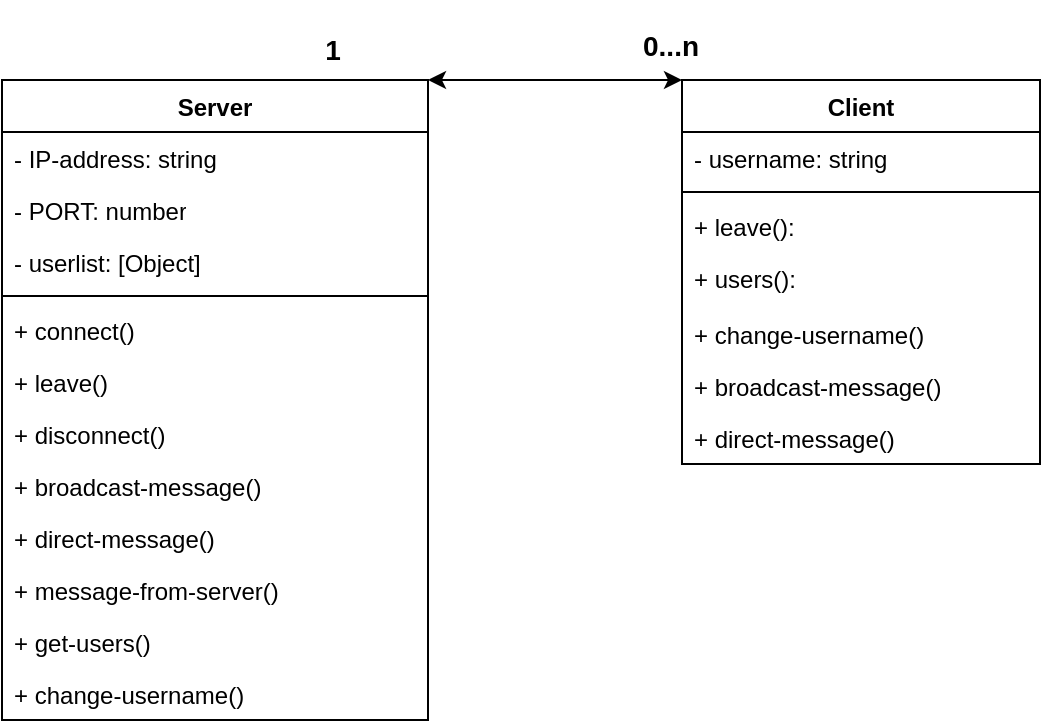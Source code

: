 <mxfile version="21.1.1" type="device">
  <diagram name="Page-1" id="7pfO_4N6UDh35zYKt0s9">
    <mxGraphModel dx="1032" dy="1138" grid="0" gridSize="10" guides="1" tooltips="1" connect="1" arrows="1" fold="1" page="1" pageScale="1" pageWidth="850" pageHeight="1100" math="0" shadow="0">
      <root>
        <mxCell id="0" />
        <mxCell id="1" parent="0" />
        <mxCell id="Wnvn3TplEisyBWZnUTB6-5" value="Client" style="swimlane;fontStyle=1;align=center;verticalAlign=top;childLayout=stackLayout;horizontal=1;startSize=26;horizontalStack=0;resizeParent=1;resizeParentMax=0;resizeLast=0;collapsible=1;marginBottom=0;whiteSpace=wrap;html=1;" parent="1" vertex="1">
          <mxGeometry x="423" y="336" width="179" height="192" as="geometry" />
        </mxCell>
        <mxCell id="Wnvn3TplEisyBWZnUTB6-14" value="- username: string" style="text;strokeColor=none;fillColor=none;align=left;verticalAlign=top;spacingLeft=4;spacingRight=4;overflow=hidden;rotatable=0;points=[[0,0.5],[1,0.5]];portConstraint=eastwest;whiteSpace=wrap;html=1;" parent="Wnvn3TplEisyBWZnUTB6-5" vertex="1">
          <mxGeometry y="26" width="179" height="26" as="geometry" />
        </mxCell>
        <mxCell id="Wnvn3TplEisyBWZnUTB6-7" value="" style="line;strokeWidth=1;fillColor=none;align=left;verticalAlign=middle;spacingTop=-1;spacingLeft=3;spacingRight=3;rotatable=0;labelPosition=right;points=[];portConstraint=eastwest;strokeColor=inherit;" parent="Wnvn3TplEisyBWZnUTB6-5" vertex="1">
          <mxGeometry y="52" width="179" height="8" as="geometry" />
        </mxCell>
        <mxCell id="Wnvn3TplEisyBWZnUTB6-8" value="+ leave():" style="text;strokeColor=none;fillColor=none;align=left;verticalAlign=top;spacingLeft=4;spacingRight=4;overflow=hidden;rotatable=0;points=[[0,0.5],[1,0.5]];portConstraint=eastwest;whiteSpace=wrap;html=1;" parent="Wnvn3TplEisyBWZnUTB6-5" vertex="1">
          <mxGeometry y="60" width="179" height="26" as="geometry" />
        </mxCell>
        <mxCell id="Wnvn3TplEisyBWZnUTB6-9" value="+ users():&amp;nbsp;" style="text;strokeColor=none;fillColor=none;align=left;verticalAlign=top;spacingLeft=4;spacingRight=4;overflow=hidden;rotatable=0;points=[[0,0.5],[1,0.5]];portConstraint=eastwest;whiteSpace=wrap;html=1;" parent="Wnvn3TplEisyBWZnUTB6-5" vertex="1">
          <mxGeometry y="86" width="179" height="28" as="geometry" />
        </mxCell>
        <mxCell id="Wnvn3TplEisyBWZnUTB6-10" value="+ change-username()" style="text;strokeColor=none;fillColor=none;align=left;verticalAlign=top;spacingLeft=4;spacingRight=4;overflow=hidden;rotatable=0;points=[[0,0.5],[1,0.5]];portConstraint=eastwest;whiteSpace=wrap;html=1;" parent="Wnvn3TplEisyBWZnUTB6-5" vertex="1">
          <mxGeometry y="114" width="179" height="26" as="geometry" />
        </mxCell>
        <mxCell id="v8ws2M_S5okEEU2Dv_E0-1" value="+ broadcast-message()" style="text;strokeColor=none;fillColor=none;align=left;verticalAlign=top;spacingLeft=4;spacingRight=4;overflow=hidden;rotatable=0;points=[[0,0.5],[1,0.5]];portConstraint=eastwest;whiteSpace=wrap;html=1;" vertex="1" parent="Wnvn3TplEisyBWZnUTB6-5">
          <mxGeometry y="140" width="179" height="26" as="geometry" />
        </mxCell>
        <mxCell id="v8ws2M_S5okEEU2Dv_E0-2" value="+ direct-message()" style="text;strokeColor=none;fillColor=none;align=left;verticalAlign=top;spacingLeft=4;spacingRight=4;overflow=hidden;rotatable=0;points=[[0,0.5],[1,0.5]];portConstraint=eastwest;whiteSpace=wrap;html=1;" vertex="1" parent="Wnvn3TplEisyBWZnUTB6-5">
          <mxGeometry y="166" width="179" height="26" as="geometry" />
        </mxCell>
        <mxCell id="Wnvn3TplEisyBWZnUTB6-42" style="edgeStyle=orthogonalEdgeStyle;rounded=0;orthogonalLoop=1;jettySize=auto;html=1;exitX=1;exitY=0;exitDx=0;exitDy=0;entryX=0;entryY=0;entryDx=0;entryDy=0;startArrow=classic;startFill=1;" parent="1" source="Wnvn3TplEisyBWZnUTB6-17" target="Wnvn3TplEisyBWZnUTB6-5" edge="1">
          <mxGeometry relative="1" as="geometry">
            <Array as="points">
              <mxPoint x="384" y="336" />
              <mxPoint x="384" y="336" />
            </Array>
          </mxGeometry>
        </mxCell>
        <mxCell id="Wnvn3TplEisyBWZnUTB6-17" value="Server" style="swimlane;fontStyle=1;align=center;verticalAlign=top;childLayout=stackLayout;horizontal=1;startSize=26;horizontalStack=0;resizeParent=1;resizeParentMax=0;resizeLast=0;collapsible=1;marginBottom=0;whiteSpace=wrap;html=1;" parent="1" vertex="1">
          <mxGeometry x="83" y="336" width="213" height="320" as="geometry" />
        </mxCell>
        <mxCell id="Wnvn3TplEisyBWZnUTB6-18" value="- IP-address: string" style="text;strokeColor=none;fillColor=none;align=left;verticalAlign=top;spacingLeft=4;spacingRight=4;overflow=hidden;rotatable=0;points=[[0,0.5],[1,0.5]];portConstraint=eastwest;whiteSpace=wrap;html=1;" parent="Wnvn3TplEisyBWZnUTB6-17" vertex="1">
          <mxGeometry y="26" width="213" height="26" as="geometry" />
        </mxCell>
        <mxCell id="Wnvn3TplEisyBWZnUTB6-21" value="- PORT: number" style="text;strokeColor=none;fillColor=none;align=left;verticalAlign=top;spacingLeft=4;spacingRight=4;overflow=hidden;rotatable=0;points=[[0,0.5],[1,0.5]];portConstraint=eastwest;whiteSpace=wrap;html=1;" parent="Wnvn3TplEisyBWZnUTB6-17" vertex="1">
          <mxGeometry y="52" width="213" height="26" as="geometry" />
        </mxCell>
        <mxCell id="Wnvn3TplEisyBWZnUTB6-22" value="- userlist: [Object]" style="text;strokeColor=none;fillColor=none;align=left;verticalAlign=top;spacingLeft=4;spacingRight=4;overflow=hidden;rotatable=0;points=[[0,0.5],[1,0.5]];portConstraint=eastwest;whiteSpace=wrap;html=1;" parent="Wnvn3TplEisyBWZnUTB6-17" vertex="1">
          <mxGeometry y="78" width="213" height="26" as="geometry" />
        </mxCell>
        <mxCell id="Wnvn3TplEisyBWZnUTB6-23" value="" style="line;strokeWidth=1;fillColor=none;align=left;verticalAlign=middle;spacingTop=-1;spacingLeft=3;spacingRight=3;rotatable=0;labelPosition=right;points=[];portConstraint=eastwest;strokeColor=inherit;" parent="Wnvn3TplEisyBWZnUTB6-17" vertex="1">
          <mxGeometry y="104" width="213" height="8" as="geometry" />
        </mxCell>
        <mxCell id="Wnvn3TplEisyBWZnUTB6-24" value="+ connect()" style="text;strokeColor=none;fillColor=none;align=left;verticalAlign=top;spacingLeft=4;spacingRight=4;overflow=hidden;rotatable=0;points=[[0,0.5],[1,0.5]];portConstraint=eastwest;whiteSpace=wrap;html=1;" parent="Wnvn3TplEisyBWZnUTB6-17" vertex="1">
          <mxGeometry y="112" width="213" height="26" as="geometry" />
        </mxCell>
        <mxCell id="v8ws2M_S5okEEU2Dv_E0-6" value="+ leave()" style="text;strokeColor=none;fillColor=none;align=left;verticalAlign=top;spacingLeft=4;spacingRight=4;overflow=hidden;rotatable=0;points=[[0,0.5],[1,0.5]];portConstraint=eastwest;whiteSpace=wrap;html=1;" vertex="1" parent="Wnvn3TplEisyBWZnUTB6-17">
          <mxGeometry y="138" width="213" height="26" as="geometry" />
        </mxCell>
        <mxCell id="v8ws2M_S5okEEU2Dv_E0-9" value="+ disconnect()" style="text;strokeColor=none;fillColor=none;align=left;verticalAlign=top;spacingLeft=4;spacingRight=4;overflow=hidden;rotatable=0;points=[[0,0.5],[1,0.5]];portConstraint=eastwest;whiteSpace=wrap;html=1;" vertex="1" parent="Wnvn3TplEisyBWZnUTB6-17">
          <mxGeometry y="164" width="213" height="26" as="geometry" />
        </mxCell>
        <mxCell id="Wnvn3TplEisyBWZnUTB6-25" value="+ broadcast-message()" style="text;strokeColor=none;fillColor=none;align=left;verticalAlign=top;spacingLeft=4;spacingRight=4;overflow=hidden;rotatable=0;points=[[0,0.5],[1,0.5]];portConstraint=eastwest;whiteSpace=wrap;html=1;" parent="Wnvn3TplEisyBWZnUTB6-17" vertex="1">
          <mxGeometry y="190" width="213" height="26" as="geometry" />
        </mxCell>
        <mxCell id="Wnvn3TplEisyBWZnUTB6-26" value="+ direct-message()" style="text;strokeColor=none;fillColor=none;align=left;verticalAlign=top;spacingLeft=4;spacingRight=4;overflow=hidden;rotatable=0;points=[[0,0.5],[1,0.5]];portConstraint=eastwest;whiteSpace=wrap;html=1;" parent="Wnvn3TplEisyBWZnUTB6-17" vertex="1">
          <mxGeometry y="216" width="213" height="26" as="geometry" />
        </mxCell>
        <mxCell id="v8ws2M_S5okEEU2Dv_E0-5" value="+ message-from-server()" style="text;strokeColor=none;fillColor=none;align=left;verticalAlign=top;spacingLeft=4;spacingRight=4;overflow=hidden;rotatable=0;points=[[0,0.5],[1,0.5]];portConstraint=eastwest;whiteSpace=wrap;html=1;" vertex="1" parent="Wnvn3TplEisyBWZnUTB6-17">
          <mxGeometry y="242" width="213" height="26" as="geometry" />
        </mxCell>
        <mxCell id="v8ws2M_S5okEEU2Dv_E0-7" value="+ get-users()" style="text;strokeColor=none;fillColor=none;align=left;verticalAlign=top;spacingLeft=4;spacingRight=4;overflow=hidden;rotatable=0;points=[[0,0.5],[1,0.5]];portConstraint=eastwest;whiteSpace=wrap;html=1;" vertex="1" parent="Wnvn3TplEisyBWZnUTB6-17">
          <mxGeometry y="268" width="213" height="26" as="geometry" />
        </mxCell>
        <mxCell id="v8ws2M_S5okEEU2Dv_E0-8" value="+ change-username()" style="text;strokeColor=none;fillColor=none;align=left;verticalAlign=top;spacingLeft=4;spacingRight=4;overflow=hidden;rotatable=0;points=[[0,0.5],[1,0.5]];portConstraint=eastwest;whiteSpace=wrap;html=1;" vertex="1" parent="Wnvn3TplEisyBWZnUTB6-17">
          <mxGeometry y="294" width="213" height="26" as="geometry" />
        </mxCell>
        <mxCell id="Wnvn3TplEisyBWZnUTB6-46" value="&lt;font style=&quot;font-size: 14px;&quot;&gt;1&lt;/font&gt;" style="text;strokeColor=none;fillColor=none;html=1;fontSize=24;fontStyle=1;verticalAlign=middle;align=center;" parent="1" vertex="1">
          <mxGeometry x="198" y="298" width="100" height="40" as="geometry" />
        </mxCell>
        <mxCell id="Wnvn3TplEisyBWZnUTB6-59" value="&lt;font style=&quot;font-size: 14px;&quot;&gt;0...n&lt;/font&gt;" style="text;strokeColor=none;fillColor=none;html=1;fontSize=24;fontStyle=1;verticalAlign=middle;align=center;" parent="1" vertex="1">
          <mxGeometry x="367" y="296" width="100" height="40" as="geometry" />
        </mxCell>
      </root>
    </mxGraphModel>
  </diagram>
</mxfile>
